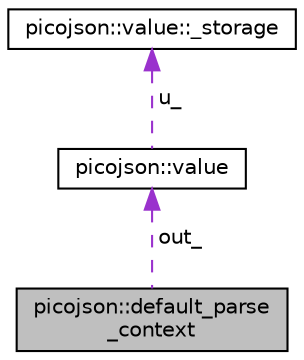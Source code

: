 digraph "picojson::default_parse_context"
{
  edge [fontname="Helvetica",fontsize="10",labelfontname="Helvetica",labelfontsize="10"];
  node [fontname="Helvetica",fontsize="10",shape=record];
  Node1 [label="picojson::default_parse\l_context",height=0.2,width=0.4,color="black", fillcolor="grey75", style="filled", fontcolor="black"];
  Node2 -> Node1 [dir="back",color="darkorchid3",fontsize="10",style="dashed",label=" out_" ,fontname="Helvetica"];
  Node2 [label="picojson::value",height=0.2,width=0.4,color="black", fillcolor="white", style="filled",URL="$classpicojson_1_1value.html"];
  Node3 -> Node2 [dir="back",color="darkorchid3",fontsize="10",style="dashed",label=" u_" ,fontname="Helvetica"];
  Node3 [label="picojson::value::_storage",height=0.2,width=0.4,color="black", fillcolor="white", style="filled",URL="$unionpicojson_1_1value_1_1__storage.html"];
}
